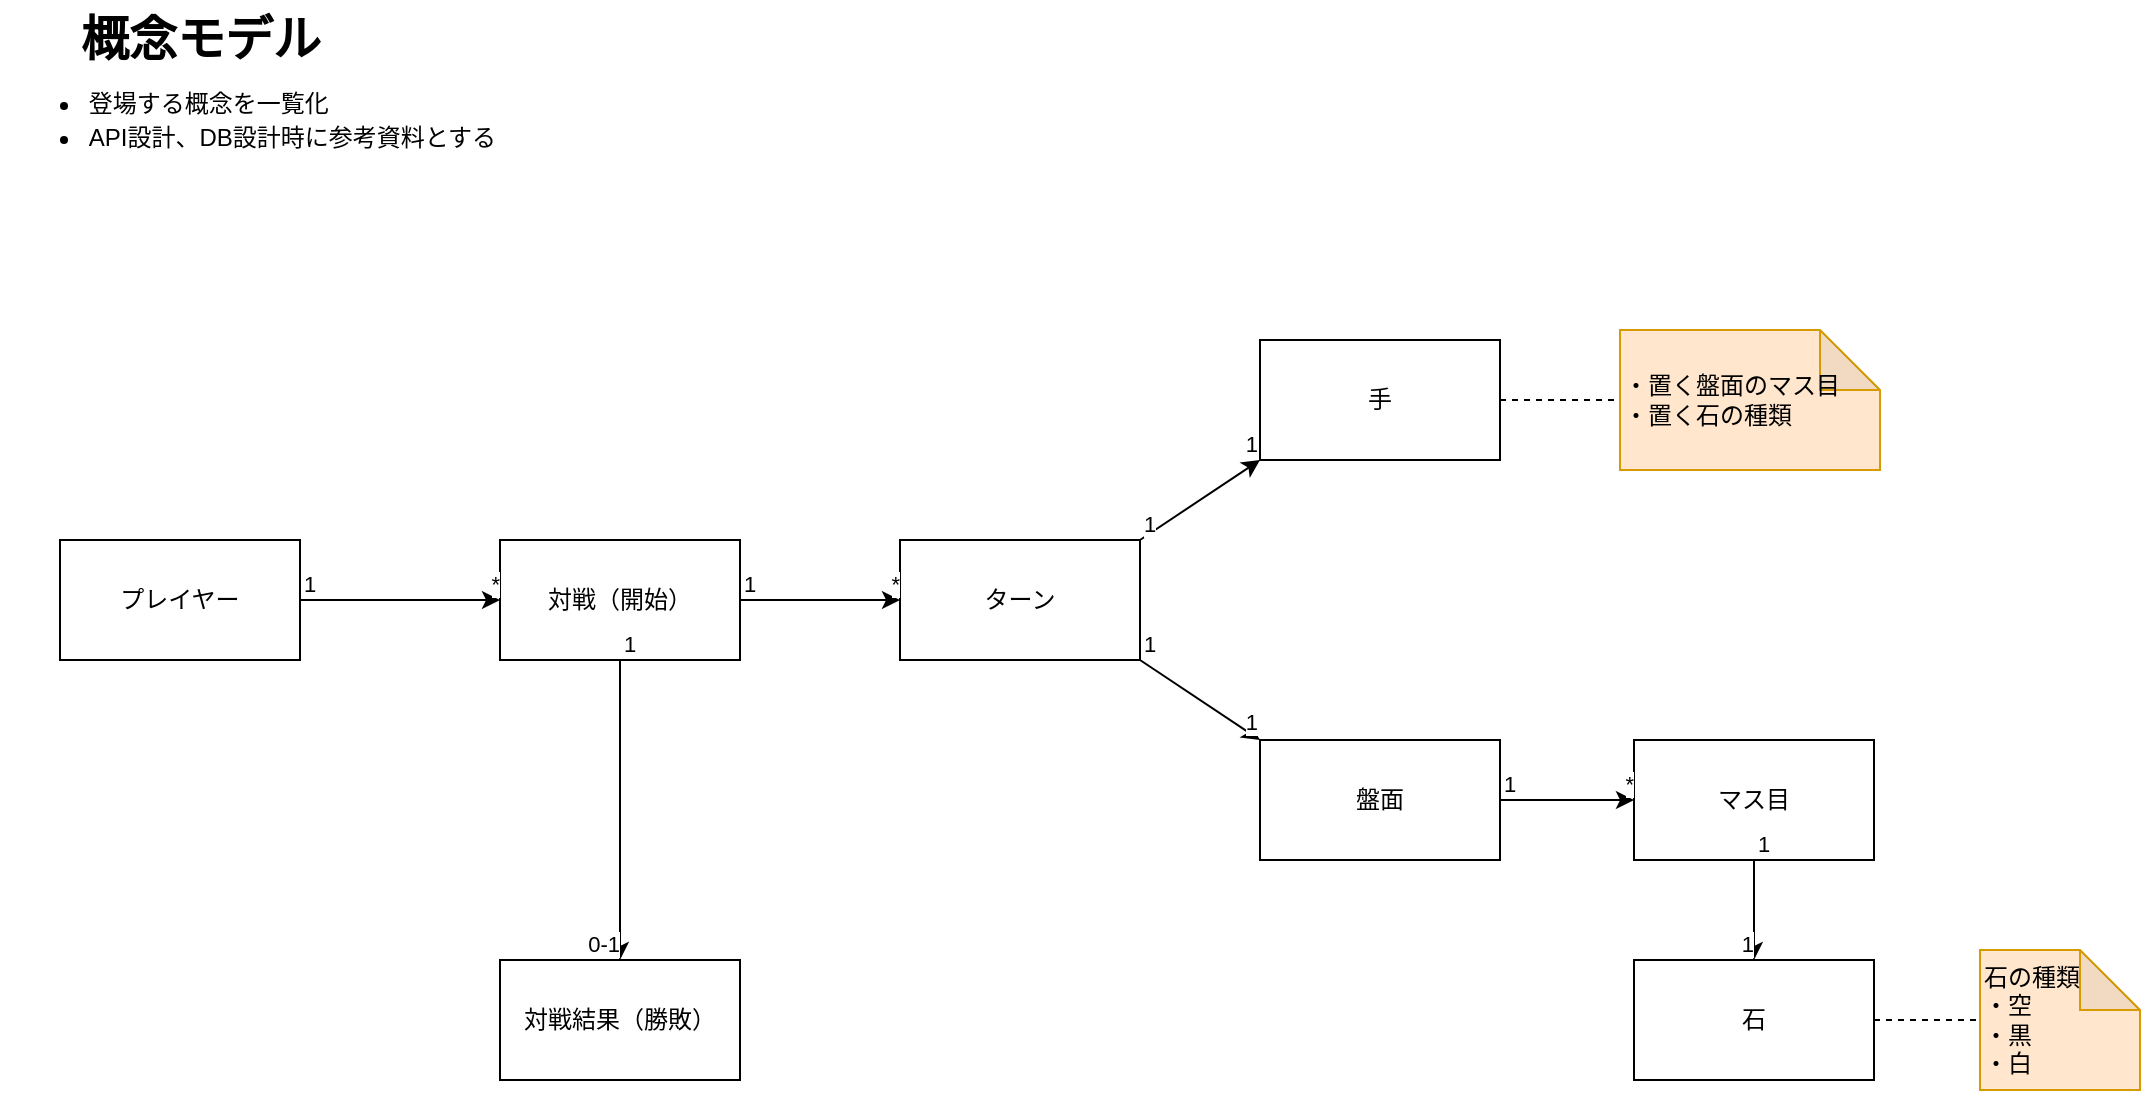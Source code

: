 <mxfile>
    <diagram id="13P0joU7pMN5FDg1RYfh" name="ページ1">
        <mxGraphModel dx="828" dy="617" grid="1" gridSize="10" guides="1" tooltips="1" connect="1" arrows="1" fold="1" page="1" pageScale="1" pageWidth="827" pageHeight="1169" math="0" shadow="0">
            <root>
                <mxCell id="0"/>
                <mxCell id="1" parent="0"/>
                <mxCell id="2" value="概念モデル" style="text;strokeColor=none;fillColor=none;html=1;fontSize=24;fontStyle=1;verticalAlign=middle;align=center;" vertex="1" parent="1">
                    <mxGeometry x="10" y="20" width="200" height="40" as="geometry"/>
                </mxCell>
                <mxCell id="3" value="&lt;ul&gt;&lt;li style=&quot;padding-top: 0px; padding-bottom: 0px; margin: 0.2em; box-sizing: border-box; overflow-wrap: break-word;&quot;&gt;登場する概念を一覧化&lt;/li&gt;&lt;li style=&quot;padding-top: 0px; padding-bottom: 0px; margin: 0.2em; box-sizing: border-box; overflow-wrap: break-word;&quot;&gt;API設計、DB設計時に参考資料とする&lt;/li&gt;&lt;/ul&gt;" style="text;strokeColor=none;fillColor=none;html=1;whiteSpace=wrap;verticalAlign=middle;overflow=hidden;" vertex="1" parent="1">
                    <mxGeometry x="10" y="50" width="550" height="60" as="geometry"/>
                </mxCell>
                <mxCell id="4" value="対戦（開始）" style="rounded=0;whiteSpace=wrap;html=1;fillColor=none;" vertex="1" parent="1">
                    <mxGeometry x="260" y="290" width="120" height="60" as="geometry"/>
                </mxCell>
                <mxCell id="5" value="盤面" style="rounded=0;whiteSpace=wrap;html=1;fillColor=none;" vertex="1" parent="1">
                    <mxGeometry x="640" y="390" width="120" height="60" as="geometry"/>
                </mxCell>
                <mxCell id="6" value="石" style="rounded=0;whiteSpace=wrap;html=1;fillColor=none;" vertex="1" parent="1">
                    <mxGeometry x="827" y="500" width="120" height="60" as="geometry"/>
                </mxCell>
                <mxCell id="8" value="石の種類&lt;br&gt;・空&lt;br&gt;・黒&lt;br&gt;・白" style="shape=note;whiteSpace=wrap;html=1;backgroundOutline=1;darkOpacity=0.05;fillColor=#ffe6cc;strokeColor=#d79b00;align=left;" vertex="1" parent="1">
                    <mxGeometry x="1000" y="495" width="80" height="70" as="geometry"/>
                </mxCell>
                <mxCell id="9" value="" style="endArrow=none;dashed=1;html=1;exitX=1;exitY=0.5;exitDx=0;exitDy=0;entryX=0;entryY=0.5;entryDx=0;entryDy=0;entryPerimeter=0;" edge="1" parent="1" source="6" target="8">
                    <mxGeometry width="50" height="50" relative="1" as="geometry">
                        <mxPoint x="390" y="360" as="sourcePoint"/>
                        <mxPoint x="440" y="310" as="targetPoint"/>
                    </mxGeometry>
                </mxCell>
                <mxCell id="10" value="プレイヤー" style="rounded=0;whiteSpace=wrap;html=1;fillColor=none;" vertex="1" parent="1">
                    <mxGeometry x="40" y="290" width="120" height="60" as="geometry"/>
                </mxCell>
                <mxCell id="11" value="" style="endArrow=classic;html=1;exitX=1;exitY=0.5;exitDx=0;exitDy=0;entryX=0;entryY=0.5;entryDx=0;entryDy=0;" edge="1" parent="1" source="10" target="4">
                    <mxGeometry relative="1" as="geometry">
                        <mxPoint x="190" y="330" as="sourcePoint"/>
                        <mxPoint x="260" y="320" as="targetPoint"/>
                        <Array as="points"/>
                    </mxGeometry>
                </mxCell>
                <mxCell id="13" value="1" style="edgeLabel;resizable=0;html=1;align=left;verticalAlign=bottom;fillColor=none;" connectable="0" vertex="1" parent="11">
                    <mxGeometry x="-1" relative="1" as="geometry"/>
                </mxCell>
                <mxCell id="14" value="*" style="edgeLabel;resizable=0;html=1;align=right;verticalAlign=bottom;fillColor=none;" connectable="0" vertex="1" parent="11">
                    <mxGeometry x="1" relative="1" as="geometry"/>
                </mxCell>
                <mxCell id="15" value="対戦結果（勝敗）" style="rounded=0;whiteSpace=wrap;html=1;fillColor=none;" vertex="1" parent="1">
                    <mxGeometry x="260" y="500" width="120" height="60" as="geometry"/>
                </mxCell>
                <mxCell id="16" value="" style="endArrow=classic;html=1;exitX=0.5;exitY=1;exitDx=0;exitDy=0;entryX=0.5;entryY=0;entryDx=0;entryDy=0;" edge="1" parent="1" source="4" target="15">
                    <mxGeometry relative="1" as="geometry">
                        <mxPoint x="170" y="330" as="sourcePoint"/>
                        <mxPoint x="270" y="330" as="targetPoint"/>
                        <Array as="points"/>
                    </mxGeometry>
                </mxCell>
                <mxCell id="17" value="1" style="edgeLabel;resizable=0;html=1;align=left;verticalAlign=bottom;fillColor=none;" connectable="0" vertex="1" parent="16">
                    <mxGeometry x="-1" relative="1" as="geometry"/>
                </mxCell>
                <mxCell id="18" value="0-1" style="edgeLabel;resizable=0;html=1;align=right;verticalAlign=bottom;fillColor=none;" connectable="0" vertex="1" parent="16">
                    <mxGeometry x="1" relative="1" as="geometry"/>
                </mxCell>
                <mxCell id="19" value="ターン" style="rounded=0;whiteSpace=wrap;html=1;fillColor=none;" vertex="1" parent="1">
                    <mxGeometry x="460" y="290" width="120" height="60" as="geometry"/>
                </mxCell>
                <mxCell id="20" value="" style="endArrow=classic;html=1;exitX=1;exitY=0.5;exitDx=0;exitDy=0;entryX=0;entryY=0.5;entryDx=0;entryDy=0;" edge="1" parent="1" source="4" target="19">
                    <mxGeometry relative="1" as="geometry">
                        <mxPoint x="450" y="360" as="sourcePoint"/>
                        <mxPoint x="450" y="430" as="targetPoint"/>
                        <Array as="points"/>
                    </mxGeometry>
                </mxCell>
                <mxCell id="21" value="1" style="edgeLabel;resizable=0;html=1;align=left;verticalAlign=bottom;fillColor=none;" connectable="0" vertex="1" parent="20">
                    <mxGeometry x="-1" relative="1" as="geometry"/>
                </mxCell>
                <mxCell id="22" value="*" style="edgeLabel;resizable=0;html=1;align=right;verticalAlign=bottom;fillColor=none;" connectable="0" vertex="1" parent="20">
                    <mxGeometry x="1" relative="1" as="geometry"/>
                </mxCell>
                <mxCell id="24" value="" style="endArrow=classic;html=1;exitX=1;exitY=1;exitDx=0;exitDy=0;entryX=0;entryY=0;entryDx=0;entryDy=0;" edge="1" parent="1" source="19" target="5">
                    <mxGeometry relative="1" as="geometry">
                        <mxPoint x="390" y="330" as="sourcePoint"/>
                        <mxPoint x="470" y="330" as="targetPoint"/>
                        <Array as="points"/>
                    </mxGeometry>
                </mxCell>
                <mxCell id="25" value="1" style="edgeLabel;resizable=0;html=1;align=left;verticalAlign=bottom;fillColor=none;" connectable="0" vertex="1" parent="24">
                    <mxGeometry x="-1" relative="1" as="geometry"/>
                </mxCell>
                <mxCell id="26" value="1" style="edgeLabel;resizable=0;html=1;align=right;verticalAlign=bottom;fillColor=none;" connectable="0" vertex="1" parent="24">
                    <mxGeometry x="1" relative="1" as="geometry"/>
                </mxCell>
                <mxCell id="28" value="マス目" style="rounded=0;whiteSpace=wrap;html=1;fillColor=none;" vertex="1" parent="1">
                    <mxGeometry x="827" y="390" width="120" height="60" as="geometry"/>
                </mxCell>
                <mxCell id="29" value="" style="endArrow=classic;html=1;exitX=1;exitY=0.5;exitDx=0;exitDy=0;entryX=0;entryY=0.5;entryDx=0;entryDy=0;" edge="1" parent="1" source="5" target="28">
                    <mxGeometry relative="1" as="geometry">
                        <mxPoint x="590" y="360" as="sourcePoint"/>
                        <mxPoint x="640" y="400" as="targetPoint"/>
                        <Array as="points"/>
                    </mxGeometry>
                </mxCell>
                <mxCell id="30" value="1" style="edgeLabel;resizable=0;html=1;align=left;verticalAlign=bottom;fillColor=none;" connectable="0" vertex="1" parent="29">
                    <mxGeometry x="-1" relative="1" as="geometry"/>
                </mxCell>
                <mxCell id="31" value="*" style="edgeLabel;resizable=0;html=1;align=right;verticalAlign=bottom;fillColor=none;" connectable="0" vertex="1" parent="29">
                    <mxGeometry x="1" relative="1" as="geometry"/>
                </mxCell>
                <mxCell id="32" value="" style="endArrow=classic;html=1;exitX=0.5;exitY=1;exitDx=0;exitDy=0;entryX=0.5;entryY=0;entryDx=0;entryDy=0;" edge="1" parent="1" source="28" target="6">
                    <mxGeometry relative="1" as="geometry">
                        <mxPoint x="760" y="430" as="sourcePoint"/>
                        <mxPoint x="837" y="430" as="targetPoint"/>
                        <Array as="points"/>
                    </mxGeometry>
                </mxCell>
                <mxCell id="33" value="1" style="edgeLabel;resizable=0;html=1;align=left;verticalAlign=bottom;fillColor=none;" connectable="0" vertex="1" parent="32">
                    <mxGeometry x="-1" relative="1" as="geometry"/>
                </mxCell>
                <mxCell id="34" value="1" style="edgeLabel;resizable=0;html=1;align=right;verticalAlign=bottom;fillColor=none;" connectable="0" vertex="1" parent="32">
                    <mxGeometry x="1" relative="1" as="geometry"/>
                </mxCell>
                <mxCell id="35" value="手" style="rounded=0;whiteSpace=wrap;html=1;fillColor=none;" vertex="1" parent="1">
                    <mxGeometry x="640" y="190" width="120" height="60" as="geometry"/>
                </mxCell>
                <mxCell id="36" value="" style="endArrow=classic;html=1;exitX=1;exitY=0;exitDx=0;exitDy=0;entryX=0;entryY=1;entryDx=0;entryDy=0;" edge="1" parent="1" source="19" target="35">
                    <mxGeometry relative="1" as="geometry">
                        <mxPoint x="590" y="360" as="sourcePoint"/>
                        <mxPoint x="640" y="400" as="targetPoint"/>
                        <Array as="points"/>
                    </mxGeometry>
                </mxCell>
                <mxCell id="37" value="1" style="edgeLabel;resizable=0;html=1;align=left;verticalAlign=bottom;fillColor=none;" connectable="0" vertex="1" parent="36">
                    <mxGeometry x="-1" relative="1" as="geometry"/>
                </mxCell>
                <mxCell id="38" value="1" style="edgeLabel;resizable=0;html=1;align=right;verticalAlign=bottom;fillColor=none;" connectable="0" vertex="1" parent="36">
                    <mxGeometry x="1" relative="1" as="geometry"/>
                </mxCell>
                <mxCell id="39" value="・置く盤面のマス目&lt;br&gt;・置く石の種類" style="shape=note;whiteSpace=wrap;html=1;backgroundOutline=1;darkOpacity=0.05;fillColor=#ffe6cc;strokeColor=#d79b00;align=left;" vertex="1" parent="1">
                    <mxGeometry x="820" y="185" width="130" height="70" as="geometry"/>
                </mxCell>
                <mxCell id="40" value="" style="endArrow=none;dashed=1;html=1;exitX=1;exitY=0.5;exitDx=0;exitDy=0;entryX=0;entryY=0.5;entryDx=0;entryDy=0;entryPerimeter=0;" edge="1" parent="1" source="35" target="39">
                    <mxGeometry width="50" height="50" relative="1" as="geometry">
                        <mxPoint x="700" y="350" as="sourcePoint"/>
                        <mxPoint x="750" y="300" as="targetPoint"/>
                    </mxGeometry>
                </mxCell>
            </root>
        </mxGraphModel>
    </diagram>
</mxfile>
